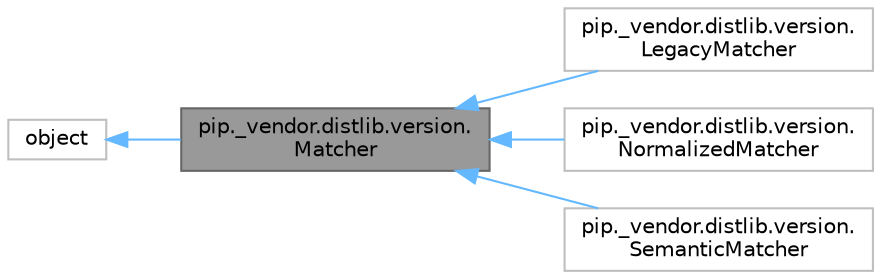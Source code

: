 digraph "pip._vendor.distlib.version.Matcher"
{
 // LATEX_PDF_SIZE
  bgcolor="transparent";
  edge [fontname=Helvetica,fontsize=10,labelfontname=Helvetica,labelfontsize=10];
  node [fontname=Helvetica,fontsize=10,shape=box,height=0.2,width=0.4];
  rankdir="LR";
  Node1 [id="Node000001",label="pip._vendor.distlib.version.\lMatcher",height=0.2,width=0.4,color="gray40", fillcolor="grey60", style="filled", fontcolor="black",tooltip=" "];
  Node2 -> Node1 [id="edge1_Node000001_Node000002",dir="back",color="steelblue1",style="solid",tooltip=" "];
  Node2 [id="Node000002",label="object",height=0.2,width=0.4,color="grey75", fillcolor="white", style="filled",tooltip=" "];
  Node1 -> Node3 [id="edge2_Node000001_Node000003",dir="back",color="steelblue1",style="solid",tooltip=" "];
  Node3 [id="Node000003",label="pip._vendor.distlib.version.\lLegacyMatcher",height=0.2,width=0.4,color="grey75", fillcolor="white", style="filled",URL="$df/d33/classpip_1_1__vendor_1_1distlib_1_1version_1_1LegacyMatcher.html",tooltip=" "];
  Node1 -> Node4 [id="edge3_Node000001_Node000004",dir="back",color="steelblue1",style="solid",tooltip=" "];
  Node4 [id="Node000004",label="pip._vendor.distlib.version.\lNormalizedMatcher",height=0.2,width=0.4,color="grey75", fillcolor="white", style="filled",URL="$d9/d1c/classpip_1_1__vendor_1_1distlib_1_1version_1_1NormalizedMatcher.html",tooltip=" "];
  Node1 -> Node5 [id="edge4_Node000001_Node000005",dir="back",color="steelblue1",style="solid",tooltip=" "];
  Node5 [id="Node000005",label="pip._vendor.distlib.version.\lSemanticMatcher",height=0.2,width=0.4,color="grey75", fillcolor="white", style="filled",URL="$de/d21/classpip_1_1__vendor_1_1distlib_1_1version_1_1SemanticMatcher.html",tooltip=" "];
}
